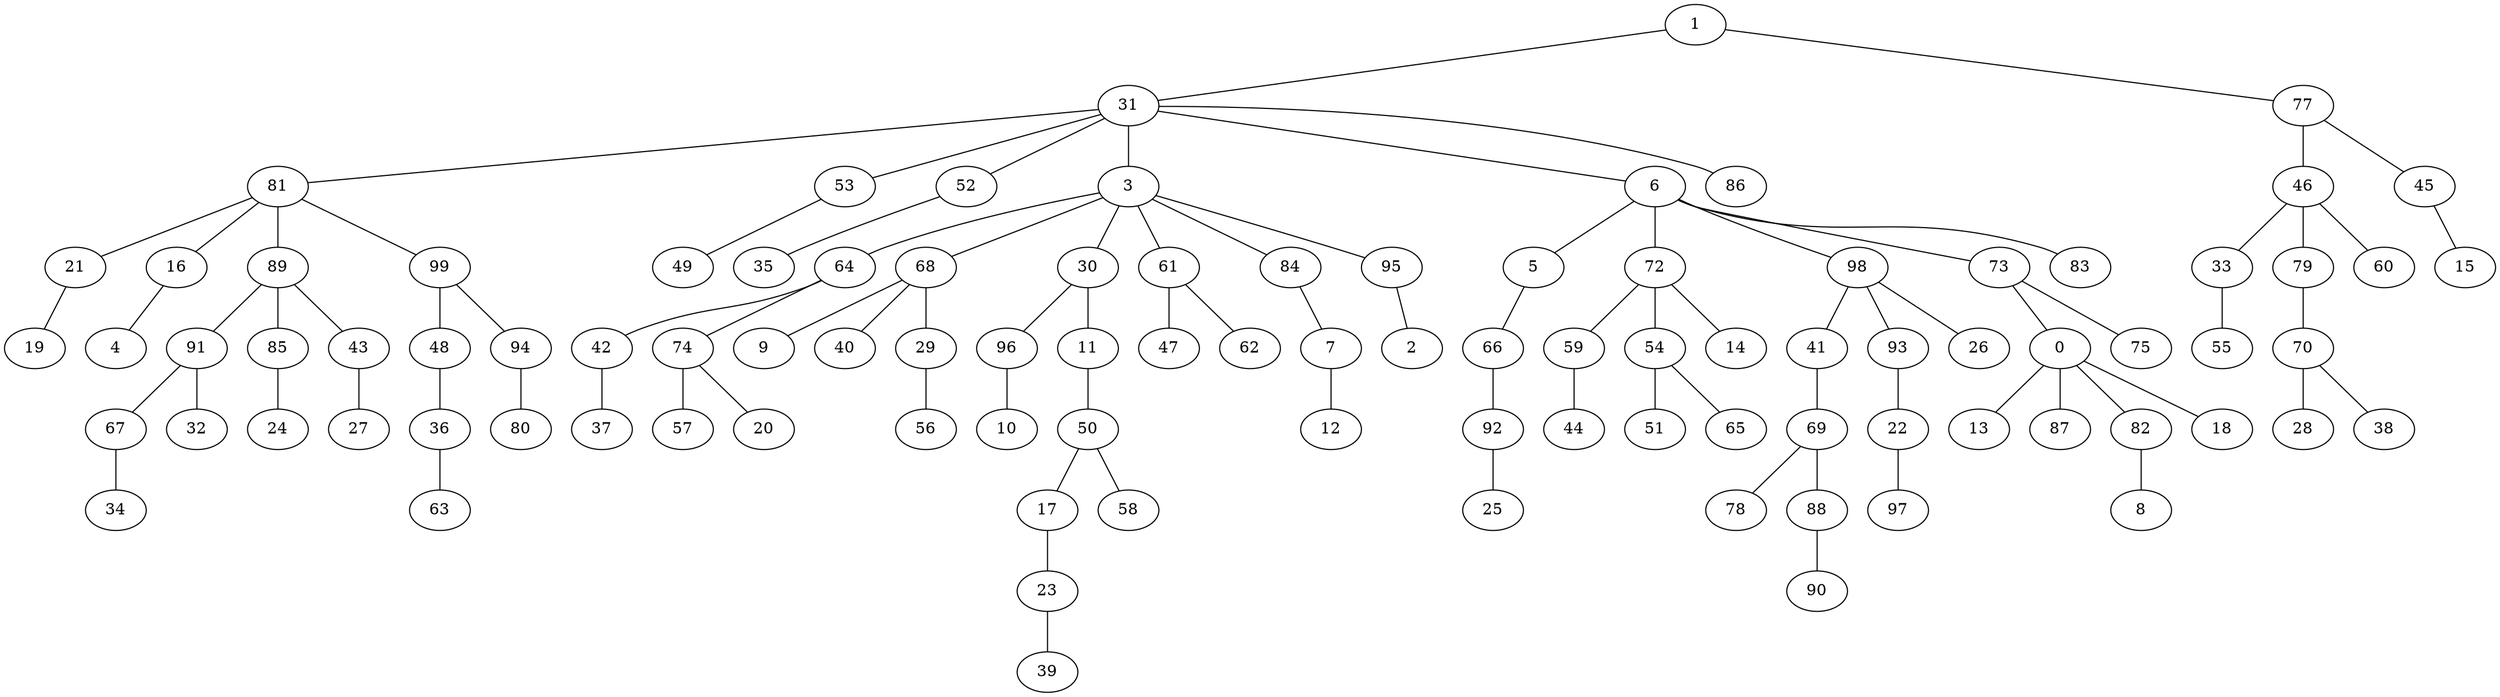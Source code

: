 graph{
   50 -- 17;
   41 -- 69;
   0 -- 13;
   64 -- 42;
   68 -- 9;
   50 -- 58;
   0 -- 87;
   93 -- 22;
   21 -- 19;
   5 -- 66;
   68 -- 40;
   92 -- 25;
   72 -- 59;
   30 -- 96;
   16 -- 4;
   69 -- 78;
   69 -- 88;
   0 -- 82;
   0 -- 18;
   72 -- 54;
   89 -- 91;
   30 -- 11;
   22 -- 97;
   23 -- 39;
   72 -- 14;
   89 -- 85;
   61 -- 47;
   33 -- 55;
   82 -- 8;
   17 -- 23;
   98 -- 41;
   79 -- 70;
   88 -- 90;
   89 -- 43;
   61 -- 62;
   99 -- 48;
   98 -- 93;
   84 -- 7;
   36 -- 63;
   95 -- 2;
   73 -- 0;
   98 -- 26;
   68 -- 29;
   70 -- 28;
   67 -- 34;
   99 -- 94;
   64 -- 74;
   46 -- 79;
   81 -- 99;
   81 -- 16;
   73 -- 75;
   45 -- 15;
   53 -- 49;
   81 -- 21;
   46 -- 33;
   7 -- 12;
   81 -- 89;
   52 -- 35;
   70 -- 38;
   48 -- 36;
   29 -- 56;
   54 -- 51;
   3 -- 68;
   94 -- 80;
   1 -- 31;
   46 -- 60;
   3 -- 64;
   3 -- 95;
   11 -- 50;
   6 -- 83;
   6 -- 5;
   91 -- 32;
   6 -- 72;
   59 -- 44;
   6 -- 98;
   91 -- 67;
   96 -- 10;
   74 -- 57;
   6 -- 73;
   77 -- 46;
   31 -- 53;
   77 -- 45;
   31 -- 52;
   85 -- 24;
   31 -- 86;
   74 -- 20;
   31 -- 81;
   31 -- 3;
   54 -- 65;
   3 -- 84;
   43 -- 27;
   66 -- 92;
   3 -- 30;
   31 -- 6;
   1 -- 77;
   42 -- 37;
   3 -- 61;
}